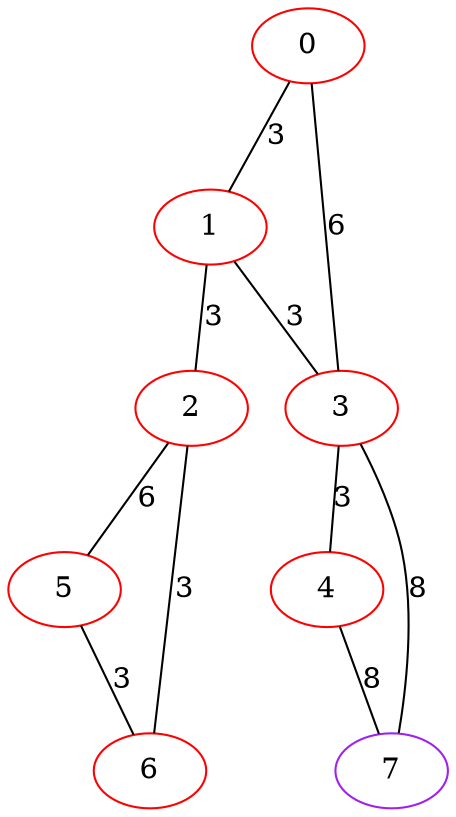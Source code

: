 graph "" {
0 [color=red, weight=1];
1 [color=red, weight=1];
2 [color=red, weight=1];
3 [color=red, weight=1];
4 [color=red, weight=1];
5 [color=red, weight=1];
6 [color=red, weight=1];
7 [color=purple, weight=4];
0 -- 1  [key=0, label=3];
0 -- 3  [key=0, label=6];
1 -- 2  [key=0, label=3];
1 -- 3  [key=0, label=3];
2 -- 5  [key=0, label=6];
2 -- 6  [key=0, label=3];
3 -- 4  [key=0, label=3];
3 -- 7  [key=0, label=8];
4 -- 7  [key=0, label=8];
5 -- 6  [key=0, label=3];
}
